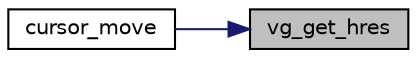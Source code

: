 digraph "vg_get_hres"
{
 // LATEX_PDF_SIZE
  edge [fontname="Helvetica",fontsize="10",labelfontname="Helvetica",labelfontsize="10"];
  node [fontname="Helvetica",fontsize="10",shape=record];
  rankdir="RL";
  Node1 [label="vg_get_hres",height=0.2,width=0.4,color="black", fillcolor="grey75", style="filled", fontcolor="black",tooltip="Gets the horizontal resolution of the buffer."];
  Node1 -> Node2 [dir="back",color="midnightblue",fontsize="10",style="solid",fontname="Helvetica"];
  Node2 [label="cursor_move",height=0.2,width=0.4,color="black", fillcolor="white", style="filled",URL="$group__cursor.html#ga1c0e7c8b76a7688af257b5e6fcfb9160",tooltip="Moves the cursor by the given displacement."];
}
